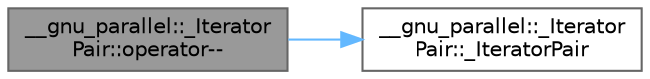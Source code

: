 digraph "__gnu_parallel::_IteratorPair::operator--"
{
 // LATEX_PDF_SIZE
  bgcolor="transparent";
  edge [fontname=Helvetica,fontsize=10,labelfontname=Helvetica,labelfontsize=10];
  node [fontname=Helvetica,fontsize=10,shape=box,height=0.2,width=0.4];
  rankdir="LR";
  Node1 [id="Node000001",label="__gnu_parallel::_Iterator\lPair::operator--",height=0.2,width=0.4,color="gray40", fillcolor="grey60", style="filled", fontcolor="black",tooltip=" "];
  Node1 -> Node2 [id="edge1_Node000001_Node000002",color="steelblue1",style="solid",tooltip=" "];
  Node2 [id="Node000002",label="__gnu_parallel::_Iterator\lPair::_IteratorPair",height=0.2,width=0.4,color="grey40", fillcolor="white", style="filled",URL="$class____gnu__parallel_1_1___iterator_pair.html#a5fb714ee7cf2d9823357344be80a2078",tooltip=" "];
}
